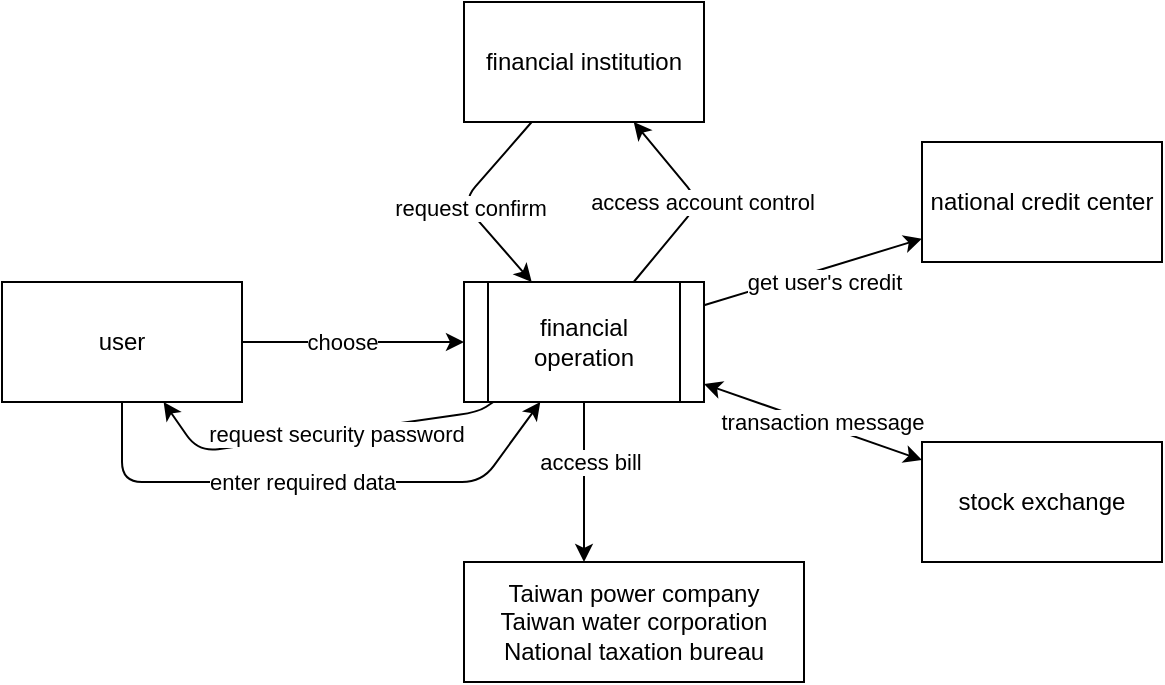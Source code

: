 <mxfile version="13.2.1" type="device"><diagram id="tARCjYFResQmWOr_EPbr" name="Page-1"><mxGraphModel dx="1038" dy="548" grid="1" gridSize="10" guides="1" tooltips="1" connect="1" arrows="1" fold="1" page="1" pageScale="1" pageWidth="827" pageHeight="1169" math="0" shadow="0"><root><mxCell id="0"/><mxCell id="1" parent="0"/><mxCell id="5mdOouIb43D0mZ0UVfFW-1" value="user" style="rounded=0;whiteSpace=wrap;html=1;" vertex="1" parent="1"><mxGeometry x="120" y="220" width="120" height="60" as="geometry"/></mxCell><mxCell id="5mdOouIb43D0mZ0UVfFW-2" value="financial institution" style="rounded=0;whiteSpace=wrap;html=1;" vertex="1" parent="1"><mxGeometry x="351" y="80" width="120" height="60" as="geometry"/></mxCell><mxCell id="5mdOouIb43D0mZ0UVfFW-3" value="national credit center" style="rounded=0;whiteSpace=wrap;html=1;" vertex="1" parent="1"><mxGeometry x="580" y="150" width="120" height="60" as="geometry"/></mxCell><mxCell id="5mdOouIb43D0mZ0UVfFW-4" value="stock exchange" style="rounded=0;whiteSpace=wrap;html=1;" vertex="1" parent="1"><mxGeometry x="580" y="300" width="120" height="60" as="geometry"/></mxCell><mxCell id="5mdOouIb43D0mZ0UVfFW-5" value="Taiwan power company&lt;br&gt;Taiwan water corporation&lt;br&gt;National taxation bureau" style="rounded=0;whiteSpace=wrap;html=1;" vertex="1" parent="1"><mxGeometry x="351" y="360" width="170" height="60" as="geometry"/></mxCell><mxCell id="5mdOouIb43D0mZ0UVfFW-6" value="financial operation" style="shape=process;whiteSpace=wrap;html=1;backgroundOutline=1;" vertex="1" parent="1"><mxGeometry x="351" y="220" width="120" height="60" as="geometry"/></mxCell><mxCell id="5mdOouIb43D0mZ0UVfFW-7" value="" style="endArrow=classic;html=1;" edge="1" parent="1" source="5mdOouIb43D0mZ0UVfFW-1" target="5mdOouIb43D0mZ0UVfFW-6"><mxGeometry width="50" height="50" relative="1" as="geometry"><mxPoint x="260" y="230" as="sourcePoint"/><mxPoint x="310" y="180" as="targetPoint"/></mxGeometry></mxCell><mxCell id="5mdOouIb43D0mZ0UVfFW-9" value="choose" style="edgeLabel;html=1;align=center;verticalAlign=middle;resizable=0;points=[];" vertex="1" connectable="0" parent="5mdOouIb43D0mZ0UVfFW-7"><mxGeometry x="-0.229" y="-2" relative="1" as="geometry"><mxPoint x="7" y="-2" as="offset"/></mxGeometry></mxCell><mxCell id="5mdOouIb43D0mZ0UVfFW-13" value="" style="endArrow=classic;html=1;" edge="1" parent="1" source="5mdOouIb43D0mZ0UVfFW-6" target="5mdOouIb43D0mZ0UVfFW-2"><mxGeometry width="50" height="50" relative="1" as="geometry"><mxPoint x="441" y="220" as="sourcePoint"/><mxPoint x="441" y="140" as="targetPoint"/><Array as="points"><mxPoint x="469" y="180"/></Array></mxGeometry></mxCell><mxCell id="5mdOouIb43D0mZ0UVfFW-14" value="access account control" style="edgeLabel;html=1;align=center;verticalAlign=middle;resizable=0;points=[];" vertex="1" connectable="0" parent="5mdOouIb43D0mZ0UVfFW-13"><mxGeometry x="0.31" relative="1" as="geometry"><mxPoint x="10.7" y="12.43" as="offset"/></mxGeometry></mxCell><mxCell id="5mdOouIb43D0mZ0UVfFW-16" value="" style="endArrow=none;startArrow=classic;html=1;startFill=1;endFill=0;" edge="1" parent="1" source="5mdOouIb43D0mZ0UVfFW-6" target="5mdOouIb43D0mZ0UVfFW-2"><mxGeometry width="50" height="50" relative="1" as="geometry"><mxPoint x="378" y="280" as="sourcePoint"/><mxPoint x="380.3" y="140" as="targetPoint"/><Array as="points"><mxPoint x="350" y="180"/></Array></mxGeometry></mxCell><mxCell id="5mdOouIb43D0mZ0UVfFW-17" value="request confirm" style="edgeLabel;html=1;align=center;verticalAlign=middle;resizable=0;points=[];" vertex="1" connectable="0" parent="1"><mxGeometry x="449.997" y="149.998" as="geometry"><mxPoint x="-96.65" y="33.02" as="offset"/></mxGeometry></mxCell><mxCell id="5mdOouIb43D0mZ0UVfFW-18" value="" style="endArrow=classic;html=1;" edge="1" parent="1" source="5mdOouIb43D0mZ0UVfFW-1" target="5mdOouIb43D0mZ0UVfFW-6"><mxGeometry width="50" height="50" relative="1" as="geometry"><mxPoint x="180" y="300" as="sourcePoint"/><mxPoint x="389.167" y="306.5" as="targetPoint"/><Array as="points"><mxPoint x="180" y="320"/><mxPoint x="360" y="320"/></Array></mxGeometry></mxCell><mxCell id="5mdOouIb43D0mZ0UVfFW-19" value="enter required data" style="edgeLabel;html=1;align=center;verticalAlign=middle;resizable=0;points=[];" vertex="1" connectable="0" parent="5mdOouIb43D0mZ0UVfFW-18"><mxGeometry x="-0.304" y="-1" relative="1" as="geometry"><mxPoint x="36" y="-1" as="offset"/></mxGeometry></mxCell><mxCell id="5mdOouIb43D0mZ0UVfFW-20" value="" style="endArrow=classic;html=1;" edge="1" parent="1" source="5mdOouIb43D0mZ0UVfFW-6" target="5mdOouIb43D0mZ0UVfFW-1"><mxGeometry width="50" height="50" relative="1" as="geometry"><mxPoint x="368.14" y="280.004" as="sourcePoint"/><mxPoint x="199.998" y="280.09" as="targetPoint"/><Array as="points"><mxPoint x="358.14" y="284.99"/><mxPoint x="218.14" y="304.99"/></Array></mxGeometry></mxCell><mxCell id="5mdOouIb43D0mZ0UVfFW-21" value="request security password" style="edgeLabel;html=1;align=center;verticalAlign=middle;resizable=0;points=[];" vertex="1" connectable="0" parent="5mdOouIb43D0mZ0UVfFW-20"><mxGeometry x="0.059" relative="1" as="geometry"><mxPoint x="15.0" y="-1.47" as="offset"/></mxGeometry></mxCell><mxCell id="5mdOouIb43D0mZ0UVfFW-22" value="" style="endArrow=classic;html=1;" edge="1" parent="1" source="5mdOouIb43D0mZ0UVfFW-6" target="5mdOouIb43D0mZ0UVfFW-3"><mxGeometry width="50" height="50" relative="1" as="geometry"><mxPoint x="470" y="290" as="sourcePoint"/><mxPoint x="600" y="290" as="targetPoint"/><Array as="points"/></mxGeometry></mxCell><mxCell id="5mdOouIb43D0mZ0UVfFW-23" value="get user's credit" style="edgeLabel;html=1;align=center;verticalAlign=middle;resizable=0;points=[];" vertex="1" connectable="0" parent="5mdOouIb43D0mZ0UVfFW-22"><mxGeometry x="-0.5" y="1" relative="1" as="geometry"><mxPoint x="32.5" y="-2.52" as="offset"/></mxGeometry></mxCell><mxCell id="5mdOouIb43D0mZ0UVfFW-26" value="" style="endArrow=classic;startArrow=classic;html=1;" edge="1" parent="1" source="5mdOouIb43D0mZ0UVfFW-6" target="5mdOouIb43D0mZ0UVfFW-4"><mxGeometry width="50" height="50" relative="1" as="geometry"><mxPoint x="470" y="290" as="sourcePoint"/><mxPoint x="650" y="290" as="targetPoint"/></mxGeometry></mxCell><mxCell id="5mdOouIb43D0mZ0UVfFW-27" value="transaction message" style="edgeLabel;html=1;align=center;verticalAlign=middle;resizable=0;points=[];" vertex="1" connectable="0" parent="5mdOouIb43D0mZ0UVfFW-26"><mxGeometry x="-0.503" relative="1" as="geometry"><mxPoint x="31.62" y="9.48" as="offset"/></mxGeometry></mxCell><mxCell id="5mdOouIb43D0mZ0UVfFW-28" style="edgeStyle=orthogonalEdgeStyle;rounded=0;orthogonalLoop=1;jettySize=auto;html=1;" edge="1" parent="1" source="5mdOouIb43D0mZ0UVfFW-6" target="5mdOouIb43D0mZ0UVfFW-5"><mxGeometry relative="1" as="geometry"><mxPoint x="460" y="290" as="sourcePoint"/><mxPoint x="600" y="290" as="targetPoint"/><Array as="points"><mxPoint x="411" y="350"/><mxPoint x="411" y="350"/></Array></mxGeometry></mxCell><mxCell id="5mdOouIb43D0mZ0UVfFW-29" value="access bill" style="edgeLabel;html=1;align=center;verticalAlign=middle;resizable=0;points=[];" vertex="1" connectable="0" parent="5mdOouIb43D0mZ0UVfFW-28"><mxGeometry x="-0.249" y="2" relative="1" as="geometry"><mxPoint x="1" as="offset"/></mxGeometry></mxCell></root></mxGraphModel></diagram></mxfile>